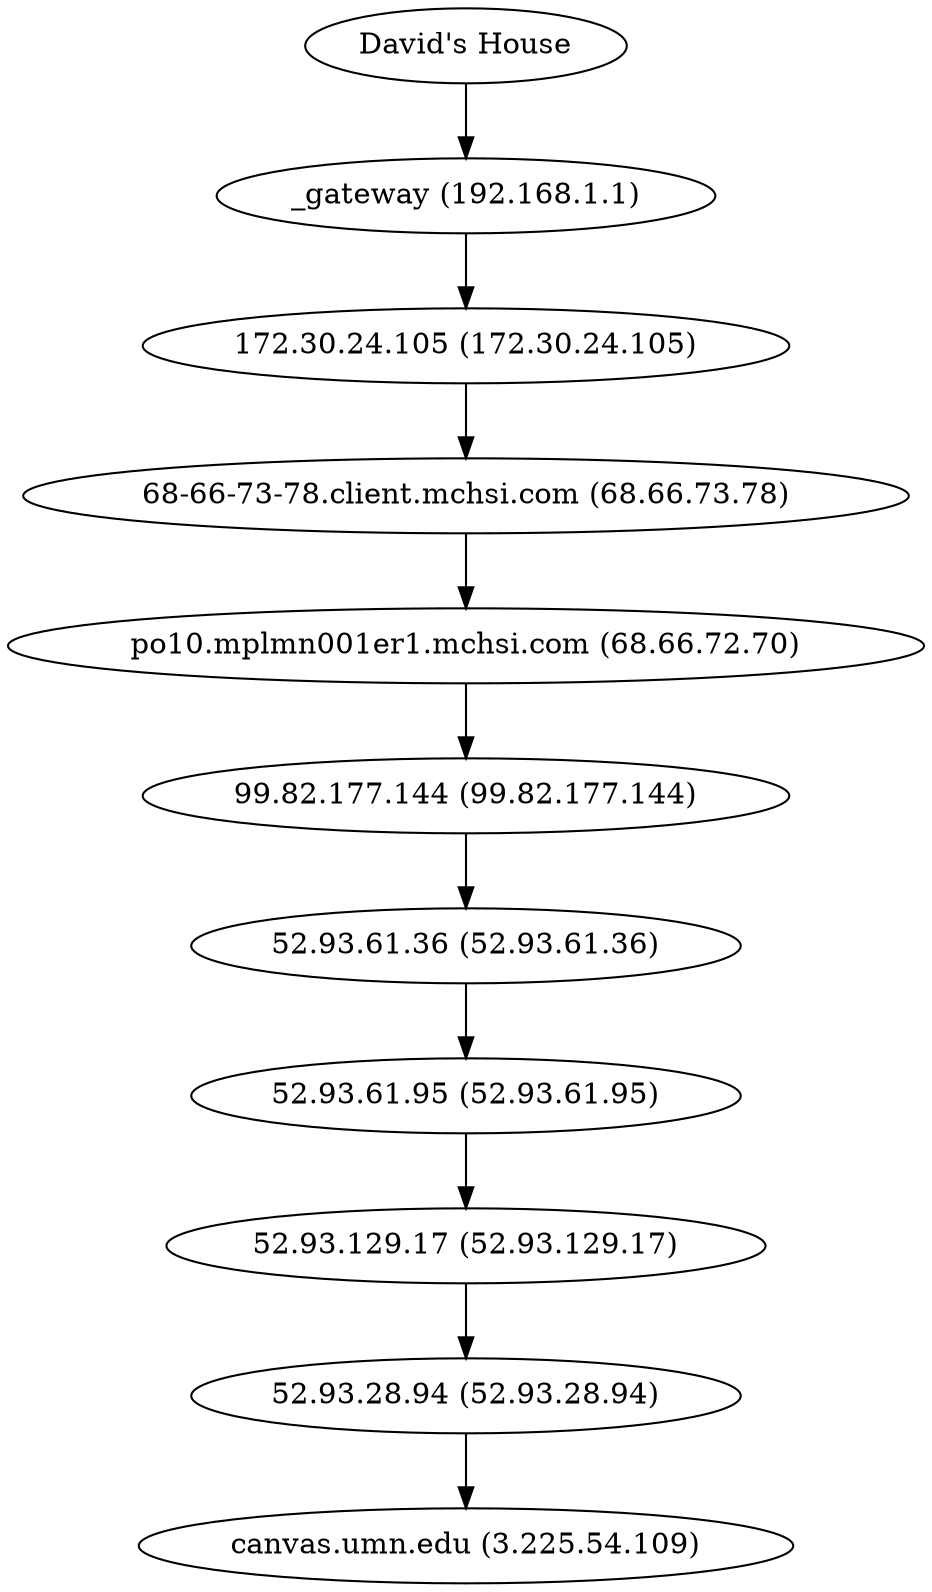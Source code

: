 digraph network {

// traceroute to canvas.umn.edu (3.225.54.109), 60 hops max, 60 byte packets
"David's House" -> "_gateway (192.168.1.1)";
"_gateway (192.168.1.1)" -> "172.30.24.105 (172.30.24.105)";
"172.30.24.105 (172.30.24.105)" -> "68-66-73-78.client.mchsi.com (68.66.73.78)";
"68-66-73-78.client.mchsi.com (68.66.73.78)" -> "po10.mplmn001er1.mchsi.com (68.66.72.70)";
"po10.mplmn001er1.mchsi.com (68.66.72.70)" -> "99.82.177.144 (99.82.177.144)";
"99.82.177.144 (99.82.177.144)" -> "52.93.61.36 (52.93.61.36)";
"52.93.61.36 (52.93.61.36)" -> "52.93.61.95 (52.93.61.95)";
"52.93.61.95 (52.93.61.95)" -> "52.93.129.17 (52.93.129.17)";
"52.93.129.17 (52.93.129.17)" -> "52.93.28.94 (52.93.28.94)";
"52.93.28.94 (52.93.28.94)" -> "canvas.umn.edu (3.225.54.109)";
}
